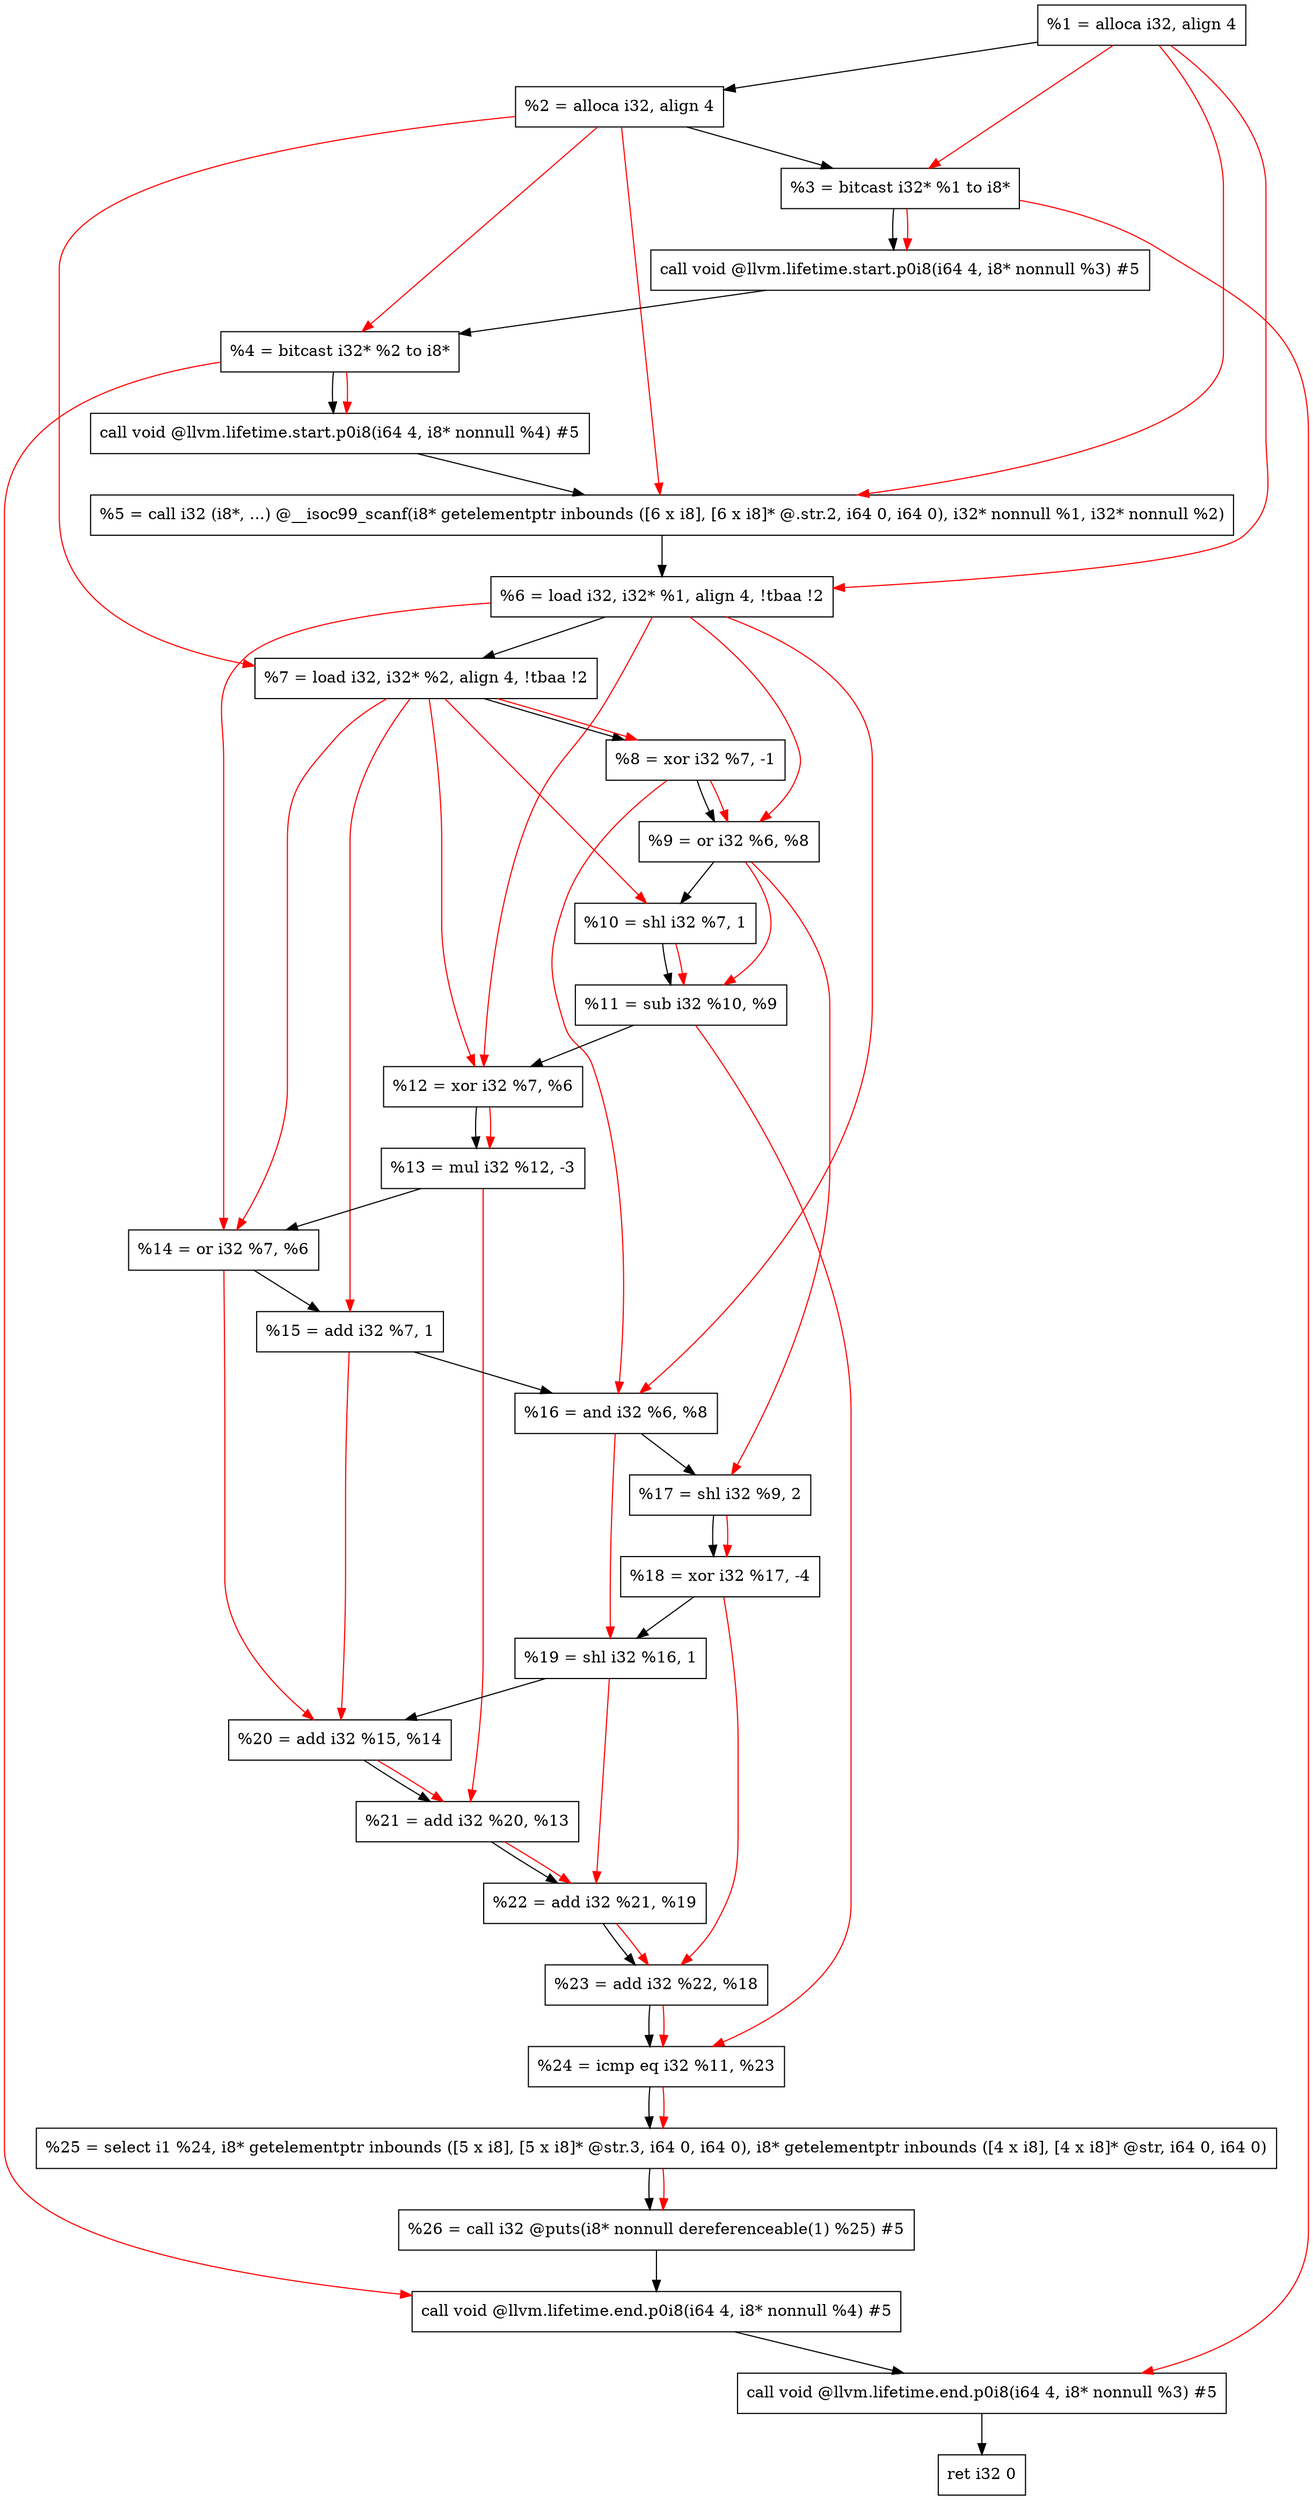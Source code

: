 digraph "DFG for'main' function" {
	Node0x153b8c8[shape=record, label="  %1 = alloca i32, align 4"];
	Node0x153b948[shape=record, label="  %2 = alloca i32, align 4"];
	Node0x153b9d8[shape=record, label="  %3 = bitcast i32* %1 to i8*"];
	Node0x153be38[shape=record, label="  call void @llvm.lifetime.start.p0i8(i64 4, i8* nonnull %3) #5"];
	Node0x153bf18[shape=record, label="  %4 = bitcast i32* %2 to i8*"];
	Node0x153c038[shape=record, label="  call void @llvm.lifetime.start.p0i8(i64 4, i8* nonnull %4) #5"];
	Node0x153c270[shape=record, label="  %5 = call i32 (i8*, ...) @__isoc99_scanf(i8* getelementptr inbounds ([6 x i8], [6 x i8]* @.str.2, i64 0, i64 0), i32* nonnull %1, i32* nonnull %2)"];
	Node0x153c328[shape=record, label="  %6 = load i32, i32* %1, align 4, !tbaa !2"];
	Node0x153d298[shape=record, label="  %7 = load i32, i32* %2, align 4, !tbaa !2"];
	Node0x153d920[shape=record, label="  %8 = xor i32 %7, -1"];
	Node0x153d990[shape=record, label="  %9 = or i32 %6, %8"];
	Node0x153da00[shape=record, label="  %10 = shl i32 %7, 1"];
	Node0x153da70[shape=record, label="  %11 = sub i32 %10, %9"];
	Node0x153dae0[shape=record, label="  %12 = xor i32 %7, %6"];
	Node0x153db50[shape=record, label="  %13 = mul i32 %12, -3"];
	Node0x153dbc0[shape=record, label="  %14 = or i32 %7, %6"];
	Node0x153dc30[shape=record, label="  %15 = add i32 %7, 1"];
	Node0x153dca0[shape=record, label="  %16 = and i32 %6, %8"];
	Node0x153dd10[shape=record, label="  %17 = shl i32 %9, 2"];
	Node0x153dd80[shape=record, label="  %18 = xor i32 %17, -4"];
	Node0x153ddf0[shape=record, label="  %19 = shl i32 %16, 1"];
	Node0x153de60[shape=record, label="  %20 = add i32 %15, %14"];
	Node0x153ded0[shape=record, label="  %21 = add i32 %20, %13"];
	Node0x153df40[shape=record, label="  %22 = add i32 %21, %19"];
	Node0x153dfb0[shape=record, label="  %23 = add i32 %22, %18"];
	Node0x153e020[shape=record, label="  %24 = icmp eq i32 %11, %23"];
	Node0x14dc9d8[shape=record, label="  %25 = select i1 %24, i8* getelementptr inbounds ([5 x i8], [5 x i8]* @str.3, i64 0, i64 0), i8* getelementptr inbounds ([4 x i8], [4 x i8]* @str, i64 0, i64 0)"];
	Node0x153e0b0[shape=record, label="  %26 = call i32 @puts(i8* nonnull dereferenceable(1) %25) #5"];
	Node0x153e308[shape=record, label="  call void @llvm.lifetime.end.p0i8(i64 4, i8* nonnull %4) #5"];
	Node0x153e468[shape=record, label="  call void @llvm.lifetime.end.p0i8(i64 4, i8* nonnull %3) #5"];
	Node0x153e528[shape=record, label="  ret i32 0"];
	Node0x153b8c8 -> Node0x153b948;
	Node0x153b948 -> Node0x153b9d8;
	Node0x153b9d8 -> Node0x153be38;
	Node0x153be38 -> Node0x153bf18;
	Node0x153bf18 -> Node0x153c038;
	Node0x153c038 -> Node0x153c270;
	Node0x153c270 -> Node0x153c328;
	Node0x153c328 -> Node0x153d298;
	Node0x153d298 -> Node0x153d920;
	Node0x153d920 -> Node0x153d990;
	Node0x153d990 -> Node0x153da00;
	Node0x153da00 -> Node0x153da70;
	Node0x153da70 -> Node0x153dae0;
	Node0x153dae0 -> Node0x153db50;
	Node0x153db50 -> Node0x153dbc0;
	Node0x153dbc0 -> Node0x153dc30;
	Node0x153dc30 -> Node0x153dca0;
	Node0x153dca0 -> Node0x153dd10;
	Node0x153dd10 -> Node0x153dd80;
	Node0x153dd80 -> Node0x153ddf0;
	Node0x153ddf0 -> Node0x153de60;
	Node0x153de60 -> Node0x153ded0;
	Node0x153ded0 -> Node0x153df40;
	Node0x153df40 -> Node0x153dfb0;
	Node0x153dfb0 -> Node0x153e020;
	Node0x153e020 -> Node0x14dc9d8;
	Node0x14dc9d8 -> Node0x153e0b0;
	Node0x153e0b0 -> Node0x153e308;
	Node0x153e308 -> Node0x153e468;
	Node0x153e468 -> Node0x153e528;
edge [color=red]
	Node0x153b8c8 -> Node0x153b9d8;
	Node0x153b9d8 -> Node0x153be38;
	Node0x153b948 -> Node0x153bf18;
	Node0x153bf18 -> Node0x153c038;
	Node0x153b8c8 -> Node0x153c270;
	Node0x153b948 -> Node0x153c270;
	Node0x153b8c8 -> Node0x153c328;
	Node0x153b948 -> Node0x153d298;
	Node0x153d298 -> Node0x153d920;
	Node0x153c328 -> Node0x153d990;
	Node0x153d920 -> Node0x153d990;
	Node0x153d298 -> Node0x153da00;
	Node0x153da00 -> Node0x153da70;
	Node0x153d990 -> Node0x153da70;
	Node0x153d298 -> Node0x153dae0;
	Node0x153c328 -> Node0x153dae0;
	Node0x153dae0 -> Node0x153db50;
	Node0x153d298 -> Node0x153dbc0;
	Node0x153c328 -> Node0x153dbc0;
	Node0x153d298 -> Node0x153dc30;
	Node0x153c328 -> Node0x153dca0;
	Node0x153d920 -> Node0x153dca0;
	Node0x153d990 -> Node0x153dd10;
	Node0x153dd10 -> Node0x153dd80;
	Node0x153dca0 -> Node0x153ddf0;
	Node0x153dc30 -> Node0x153de60;
	Node0x153dbc0 -> Node0x153de60;
	Node0x153de60 -> Node0x153ded0;
	Node0x153db50 -> Node0x153ded0;
	Node0x153ded0 -> Node0x153df40;
	Node0x153ddf0 -> Node0x153df40;
	Node0x153df40 -> Node0x153dfb0;
	Node0x153dd80 -> Node0x153dfb0;
	Node0x153da70 -> Node0x153e020;
	Node0x153dfb0 -> Node0x153e020;
	Node0x153e020 -> Node0x14dc9d8;
	Node0x14dc9d8 -> Node0x153e0b0;
	Node0x153bf18 -> Node0x153e308;
	Node0x153b9d8 -> Node0x153e468;
}
